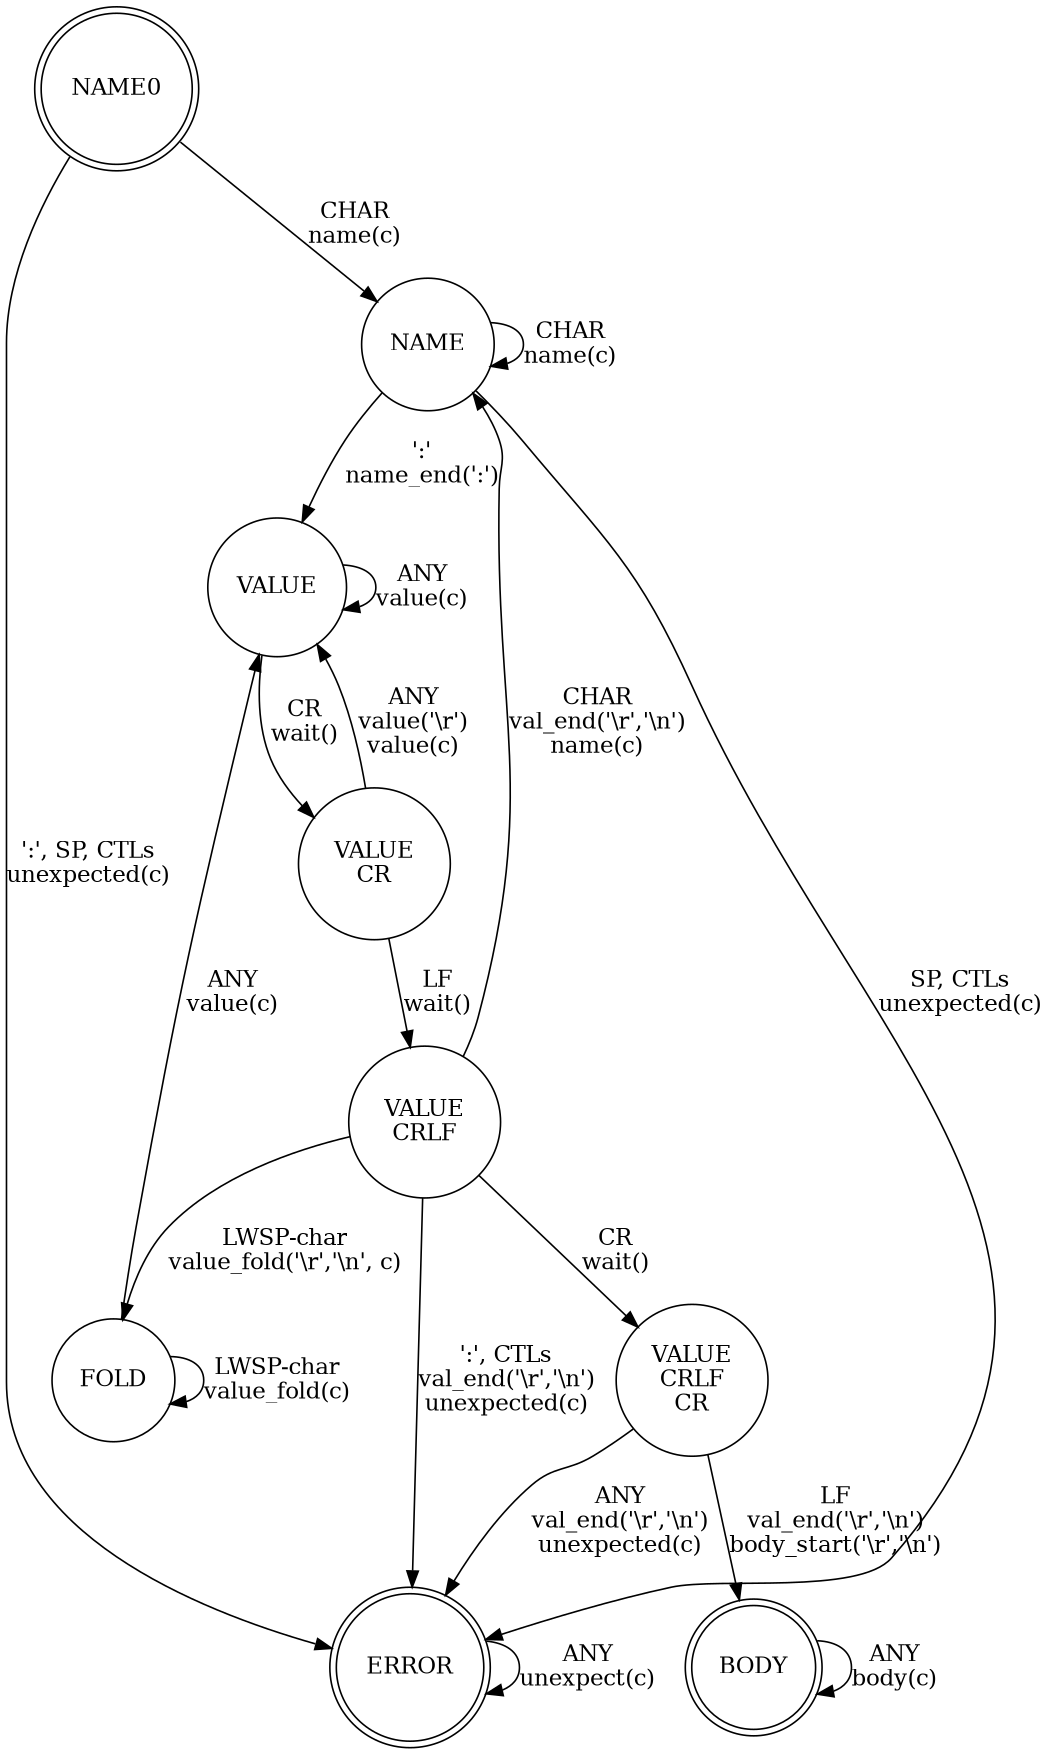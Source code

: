 digraph g {
    //rankdir=LR;
    //size= "8.27,11.69";
    size="8.27,11.69" ratio="compress"
    margin=0;
    node                 [shape = circle];

    FIELD_NAME0          [label = "NAME0", shape = doublecircle];
    FIELD_NAME           [label = "NAME"];
    ERROR                [shape = doublecircle];

    FIELD_VALUE          [label = "VALUE"];
    FIELD_VALUE_FOLD     [label = "FOLD"];
    FIELD_VALUE_CR       [label = "VALUE\nCR"];
    FIELD_VALUE_CRLF     [label = "VALUE\nCRLF"];
    FIELD_VALUE_CRLF_CR  [label = "VALUE\nCRLF\nCR"];
    BODY                 [shape = doublecircle];
    FIELD_NAME0         -> FIELD_NAME           [label="CHAR\nname(c)"]
    FIELD_NAME0         -> ERROR                [label="':', SP, CTLs\nunexpected(c)"]
    FIELD_NAME          -> FIELD_NAME           [label="CHAR\nname(c)"];
    FIELD_NAME          -> FIELD_VALUE          [label="':'\nname_end(':')"];
    FIELD_NAME          -> ERROR                [label="SP, CTLs\nunexpected(c)"]
    FIELD_VALUE         -> FIELD_VALUE          [label="ANY\nvalue(c)"];
    FIELD_VALUE         -> FIELD_VALUE_CR       [label="CR\nwait()"];
    FIELD_VALUE_CR      -> FIELD_VALUE_CRLF     [label="LF\nwait()"];
    FIELD_VALUE_CR      -> FIELD_VALUE          [label="ANY\nvalue('\\r')\nvalue(c)"];
    FIELD_VALUE_CRLF    -> FIELD_VALUE_FOLD     [label="LWSP-char\nvalue_fold('\\r','\\n', c)"];
    FIELD_VALUE_FOLD    -> FIELD_VALUE_FOLD     [label="LWSP-char\nvalue_fold(c)"];
    FIELD_VALUE_FOLD    -> FIELD_VALUE          [label="ANY\nvalue(c)"];
    FIELD_VALUE_CRLF    -> FIELD_NAME           [label="CHAR\nval_end('\\r','\\n')\nname(c)"]
    FIELD_VALUE_CRLF    -> ERROR                [label="':', CTLs\nval_end('\\r','\\n')\nunexpected(c)"]
    FIELD_VALUE_CRLF    -> FIELD_VALUE_CRLF_CR  [label="CR\nwait()"];
    FIELD_VALUE_CRLF_CR -> BODY                 [label="LF\nval_end('\\r','\\n')\nbody_start('\\r','\\n')"];
    FIELD_VALUE_CRLF_CR -> ERROR                [label="ANY\nval_end('\\r','\\n')\nunexpected(c)"];
    BODY                -> BODY                 [label="ANY\nbody(c)"];
    ERROR               -> ERROR                [label="ANY\nunexpect(c)"];
}
